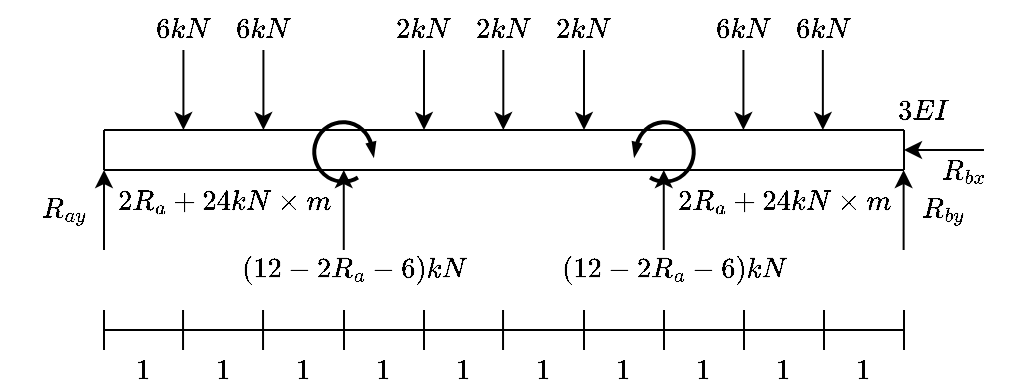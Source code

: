 <mxfile version="15.5.2" type="device"><diagram id="s767PioBllFckC6U_0Ss" name="Page-1"><mxGraphModel dx="813" dy="414" grid="1" gridSize="10" guides="1" tooltips="1" connect="1" arrows="1" fold="1" page="1" pageScale="1" pageWidth="850" pageHeight="1100" math="1" shadow="0"><root><mxCell id="0"/><mxCell id="1" parent="0"/><mxCell id="yg9ri_Nfl8YxJD5GNoQ9-2" value="" style="endArrow=classic;html=1;" parent="1" edge="1"><mxGeometry width="50" height="50" relative="1" as="geometry"><mxPoint x="200" y="370" as="sourcePoint"/><mxPoint x="200" y="330" as="targetPoint"/></mxGeometry></mxCell><mxCell id="yg9ri_Nfl8YxJD5GNoQ9-3" value="" style="endArrow=classic;html=1;" parent="1" edge="1"><mxGeometry width="50" height="50" relative="1" as="geometry"><mxPoint x="640" y="320" as="sourcePoint"/><mxPoint x="600" y="320" as="targetPoint"/></mxGeometry></mxCell><mxCell id="yg9ri_Nfl8YxJD5GNoQ9-4" value="&lt;div&gt;$$R_{ay}$$&lt;/div&gt;" style="text;html=1;strokeColor=none;fillColor=none;align=center;verticalAlign=middle;whiteSpace=wrap;rounded=0;" parent="1" vertex="1"><mxGeometry x="160" y="340" width="40" height="20" as="geometry"/></mxCell><mxCell id="yg9ri_Nfl8YxJD5GNoQ9-5" value="&lt;div&gt;$$R_{bx}$$&lt;/div&gt;" style="text;html=1;strokeColor=none;fillColor=none;align=center;verticalAlign=middle;whiteSpace=wrap;rounded=0;" parent="1" vertex="1"><mxGeometry x="610" y="320" width="40" height="20" as="geometry"/></mxCell><mxCell id="yg9ri_Nfl8YxJD5GNoQ9-6" value="" style="endArrow=classic;html=1;" parent="1" edge="1"><mxGeometry width="50" height="50" relative="1" as="geometry"><mxPoint x="599.81" y="370" as="sourcePoint"/><mxPoint x="599.81" y="330" as="targetPoint"/></mxGeometry></mxCell><mxCell id="yg9ri_Nfl8YxJD5GNoQ9-7" value="&lt;div&gt;$$R_{by}$$&lt;/div&gt;" style="text;html=1;strokeColor=none;fillColor=none;align=center;verticalAlign=middle;whiteSpace=wrap;rounded=0;" parent="1" vertex="1"><mxGeometry x="600" y="340" width="40" height="20" as="geometry"/></mxCell><mxCell id="yg9ri_Nfl8YxJD5GNoQ9-8" value="" style="group" parent="1" vertex="1" connectable="0"><mxGeometry x="200" y="400" width="400" height="40" as="geometry"/></mxCell><mxCell id="yg9ri_Nfl8YxJD5GNoQ9-9" value="" style="endArrow=none;html=1;" parent="yg9ri_Nfl8YxJD5GNoQ9-8" edge="1"><mxGeometry width="50" height="50" relative="1" as="geometry"><mxPoint y="10" as="sourcePoint"/><mxPoint x="400" y="10" as="targetPoint"/></mxGeometry></mxCell><mxCell id="yg9ri_Nfl8YxJD5GNoQ9-10" value="" style="endArrow=none;html=1;" parent="yg9ri_Nfl8YxJD5GNoQ9-8" edge="1"><mxGeometry width="50" height="50" relative="1" as="geometry"><mxPoint y="20" as="sourcePoint"/><mxPoint as="targetPoint"/></mxGeometry></mxCell><mxCell id="yg9ri_Nfl8YxJD5GNoQ9-11" value="" style="endArrow=none;html=1;" parent="yg9ri_Nfl8YxJD5GNoQ9-8" edge="1"><mxGeometry width="50" height="50" relative="1" as="geometry"><mxPoint x="39.52" y="20" as="sourcePoint"/><mxPoint x="39.52" as="targetPoint"/></mxGeometry></mxCell><mxCell id="yg9ri_Nfl8YxJD5GNoQ9-12" value="" style="endArrow=none;html=1;" parent="yg9ri_Nfl8YxJD5GNoQ9-8" edge="1"><mxGeometry width="50" height="50" relative="1" as="geometry"><mxPoint x="79.52" y="20" as="sourcePoint"/><mxPoint x="79.52" as="targetPoint"/></mxGeometry></mxCell><mxCell id="yg9ri_Nfl8YxJD5GNoQ9-13" value="" style="endArrow=none;html=1;" parent="yg9ri_Nfl8YxJD5GNoQ9-8" edge="1"><mxGeometry width="50" height="50" relative="1" as="geometry"><mxPoint x="120" y="20" as="sourcePoint"/><mxPoint x="120" as="targetPoint"/></mxGeometry></mxCell><mxCell id="yg9ri_Nfl8YxJD5GNoQ9-14" value="" style="endArrow=none;html=1;" parent="yg9ri_Nfl8YxJD5GNoQ9-8" edge="1"><mxGeometry width="50" height="50" relative="1" as="geometry"><mxPoint x="160" y="20" as="sourcePoint"/><mxPoint x="160" as="targetPoint"/></mxGeometry></mxCell><mxCell id="yg9ri_Nfl8YxJD5GNoQ9-15" value="" style="endArrow=none;html=1;" parent="yg9ri_Nfl8YxJD5GNoQ9-8" edge="1"><mxGeometry width="50" height="50" relative="1" as="geometry"><mxPoint x="199.52" y="20" as="sourcePoint"/><mxPoint x="199.52" as="targetPoint"/></mxGeometry></mxCell><mxCell id="yg9ri_Nfl8YxJD5GNoQ9-16" value="" style="endArrow=none;html=1;" parent="yg9ri_Nfl8YxJD5GNoQ9-8" edge="1"><mxGeometry width="50" height="50" relative="1" as="geometry"><mxPoint x="240" y="20" as="sourcePoint"/><mxPoint x="240" as="targetPoint"/></mxGeometry></mxCell><mxCell id="yg9ri_Nfl8YxJD5GNoQ9-17" value="" style="endArrow=none;html=1;" parent="yg9ri_Nfl8YxJD5GNoQ9-8" edge="1"><mxGeometry width="50" height="50" relative="1" as="geometry"><mxPoint x="280" y="20" as="sourcePoint"/><mxPoint x="280" as="targetPoint"/></mxGeometry></mxCell><mxCell id="yg9ri_Nfl8YxJD5GNoQ9-18" value="" style="endArrow=none;html=1;" parent="yg9ri_Nfl8YxJD5GNoQ9-8" edge="1"><mxGeometry width="50" height="50" relative="1" as="geometry"><mxPoint x="320" y="20" as="sourcePoint"/><mxPoint x="320" as="targetPoint"/></mxGeometry></mxCell><mxCell id="yg9ri_Nfl8YxJD5GNoQ9-19" value="" style="endArrow=none;html=1;" parent="yg9ri_Nfl8YxJD5GNoQ9-8" edge="1"><mxGeometry width="50" height="50" relative="1" as="geometry"><mxPoint x="360" y="20" as="sourcePoint"/><mxPoint x="360" as="targetPoint"/></mxGeometry></mxCell><mxCell id="yg9ri_Nfl8YxJD5GNoQ9-20" value="" style="endArrow=none;html=1;" parent="yg9ri_Nfl8YxJD5GNoQ9-8" edge="1"><mxGeometry width="50" height="50" relative="1" as="geometry"><mxPoint x="400" y="20" as="sourcePoint"/><mxPoint x="400" as="targetPoint"/></mxGeometry></mxCell><mxCell id="yg9ri_Nfl8YxJD5GNoQ9-21" value="$$1$$" style="text;html=1;strokeColor=none;fillColor=none;align=center;verticalAlign=middle;whiteSpace=wrap;rounded=0;" parent="yg9ri_Nfl8YxJD5GNoQ9-8" vertex="1"><mxGeometry y="20" width="40" height="20" as="geometry"/></mxCell><mxCell id="yg9ri_Nfl8YxJD5GNoQ9-22" value="$$1$$" style="text;html=1;strokeColor=none;fillColor=none;align=center;verticalAlign=middle;whiteSpace=wrap;rounded=0;" parent="yg9ri_Nfl8YxJD5GNoQ9-8" vertex="1"><mxGeometry x="40" y="20" width="40" height="20" as="geometry"/></mxCell><mxCell id="yg9ri_Nfl8YxJD5GNoQ9-23" value="$$1$$" style="text;html=1;strokeColor=none;fillColor=none;align=center;verticalAlign=middle;whiteSpace=wrap;rounded=0;" parent="yg9ri_Nfl8YxJD5GNoQ9-8" vertex="1"><mxGeometry x="80" y="20" width="40" height="20" as="geometry"/></mxCell><mxCell id="yg9ri_Nfl8YxJD5GNoQ9-24" value="$$1$$" style="text;html=1;strokeColor=none;fillColor=none;align=center;verticalAlign=middle;whiteSpace=wrap;rounded=0;" parent="yg9ri_Nfl8YxJD5GNoQ9-8" vertex="1"><mxGeometry x="120" y="20" width="40" height="20" as="geometry"/></mxCell><mxCell id="yg9ri_Nfl8YxJD5GNoQ9-25" value="$$1$$" style="text;html=1;strokeColor=none;fillColor=none;align=center;verticalAlign=middle;whiteSpace=wrap;rounded=0;" parent="yg9ri_Nfl8YxJD5GNoQ9-8" vertex="1"><mxGeometry x="160" y="20" width="40" height="20" as="geometry"/></mxCell><mxCell id="yg9ri_Nfl8YxJD5GNoQ9-26" value="$$1$$" style="text;html=1;strokeColor=none;fillColor=none;align=center;verticalAlign=middle;whiteSpace=wrap;rounded=0;" parent="yg9ri_Nfl8YxJD5GNoQ9-8" vertex="1"><mxGeometry x="200" y="20" width="40" height="20" as="geometry"/></mxCell><mxCell id="yg9ri_Nfl8YxJD5GNoQ9-27" value="$$1$$" style="text;html=1;strokeColor=none;fillColor=none;align=center;verticalAlign=middle;whiteSpace=wrap;rounded=0;" parent="yg9ri_Nfl8YxJD5GNoQ9-8" vertex="1"><mxGeometry x="240" y="20" width="40" height="20" as="geometry"/></mxCell><mxCell id="yg9ri_Nfl8YxJD5GNoQ9-28" value="$$1$$" style="text;html=1;strokeColor=none;fillColor=none;align=center;verticalAlign=middle;whiteSpace=wrap;rounded=0;" parent="yg9ri_Nfl8YxJD5GNoQ9-8" vertex="1"><mxGeometry x="280" y="20" width="40" height="20" as="geometry"/></mxCell><mxCell id="yg9ri_Nfl8YxJD5GNoQ9-29" value="$$1$$" style="text;html=1;strokeColor=none;fillColor=none;align=center;verticalAlign=middle;whiteSpace=wrap;rounded=0;" parent="yg9ri_Nfl8YxJD5GNoQ9-8" vertex="1"><mxGeometry x="320" y="20" width="40" height="20" as="geometry"/></mxCell><mxCell id="yg9ri_Nfl8YxJD5GNoQ9-30" value="$$1$$" style="text;html=1;strokeColor=none;fillColor=none;align=center;verticalAlign=middle;whiteSpace=wrap;rounded=0;" parent="yg9ri_Nfl8YxJD5GNoQ9-8" vertex="1"><mxGeometry x="360" y="20" width="40" height="20" as="geometry"/></mxCell><mxCell id="yg9ri_Nfl8YxJD5GNoQ9-38" value="" style="endArrow=none;html=1;" parent="1" edge="1"><mxGeometry width="50" height="50" relative="1" as="geometry"><mxPoint x="200" y="310" as="sourcePoint"/><mxPoint x="600" y="310" as="targetPoint"/></mxGeometry></mxCell><mxCell id="yg9ri_Nfl8YxJD5GNoQ9-40" value="" style="endArrow=none;html=1;" parent="1" edge="1"><mxGeometry width="50" height="50" relative="1" as="geometry"><mxPoint x="240" y="270" as="sourcePoint"/><mxPoint x="240" y="270" as="targetPoint"/></mxGeometry></mxCell><mxCell id="yg9ri_Nfl8YxJD5GNoQ9-49" value="$$3EI$$" style="text;html=1;strokeColor=none;fillColor=none;align=center;verticalAlign=middle;whiteSpace=wrap;rounded=0;" parent="1" vertex="1"><mxGeometry x="590" y="290" width="40" height="20" as="geometry"/></mxCell><mxCell id="yg9ri_Nfl8YxJD5GNoQ9-51" value="" style="endArrow=none;html=1;" parent="1" edge="1"><mxGeometry width="50" height="50" relative="1" as="geometry"><mxPoint x="200" y="330" as="sourcePoint"/><mxPoint x="600" y="330" as="targetPoint"/></mxGeometry></mxCell><mxCell id="yg9ri_Nfl8YxJD5GNoQ9-52" value="" style="endArrow=classic;html=1;" parent="1" edge="1"><mxGeometry width="50" height="50" relative="1" as="geometry"><mxPoint x="239.71" y="270" as="sourcePoint"/><mxPoint x="239.71" y="310" as="targetPoint"/></mxGeometry></mxCell><mxCell id="yg9ri_Nfl8YxJD5GNoQ9-53" value="" style="endArrow=classic;html=1;" parent="1" edge="1"><mxGeometry width="50" height="50" relative="1" as="geometry"><mxPoint x="279.71" y="270" as="sourcePoint"/><mxPoint x="279.71" y="310" as="targetPoint"/></mxGeometry></mxCell><mxCell id="yg9ri_Nfl8YxJD5GNoQ9-54" value="" style="endArrow=classic;html=1;" parent="1" edge="1"><mxGeometry width="50" height="50" relative="1" as="geometry"><mxPoint x="319.88" y="370" as="sourcePoint"/><mxPoint x="319.88" y="330" as="targetPoint"/></mxGeometry></mxCell><mxCell id="yg9ri_Nfl8YxJD5GNoQ9-55" value="" style="endArrow=classic;html=1;" parent="1" edge="1"><mxGeometry width="50" height="50" relative="1" as="geometry"><mxPoint x="360" y="270" as="sourcePoint"/><mxPoint x="360" y="310" as="targetPoint"/></mxGeometry></mxCell><mxCell id="yg9ri_Nfl8YxJD5GNoQ9-56" value="" style="endArrow=classic;html=1;" parent="1" edge="1"><mxGeometry width="50" height="50" relative="1" as="geometry"><mxPoint x="399.66" y="270" as="sourcePoint"/><mxPoint x="399.66" y="310" as="targetPoint"/></mxGeometry></mxCell><mxCell id="yg9ri_Nfl8YxJD5GNoQ9-58" value="" style="endArrow=classic;html=1;" parent="1" edge="1"><mxGeometry width="50" height="50" relative="1" as="geometry"><mxPoint x="440" y="270" as="sourcePoint"/><mxPoint x="440" y="310" as="targetPoint"/></mxGeometry></mxCell><mxCell id="yg9ri_Nfl8YxJD5GNoQ9-59" value="" style="endArrow=classic;html=1;" parent="1" edge="1"><mxGeometry width="50" height="50" relative="1" as="geometry"><mxPoint x="559.43" y="270" as="sourcePoint"/><mxPoint x="559.43" y="310" as="targetPoint"/></mxGeometry></mxCell><mxCell id="yg9ri_Nfl8YxJD5GNoQ9-61" value="&lt;div&gt;$$6 kN$$&lt;/div&gt;" style="text;html=1;strokeColor=none;fillColor=none;align=center;verticalAlign=middle;whiteSpace=wrap;rounded=0;" parent="1" vertex="1"><mxGeometry x="220" y="250" width="40" height="20" as="geometry"/></mxCell><mxCell id="yg9ri_Nfl8YxJD5GNoQ9-62" value="&lt;div&gt;$$6 kN$$&lt;/div&gt;" style="text;html=1;strokeColor=none;fillColor=none;align=center;verticalAlign=middle;whiteSpace=wrap;rounded=0;" parent="1" vertex="1"><mxGeometry x="260" y="250" width="40" height="20" as="geometry"/></mxCell><mxCell id="yg9ri_Nfl8YxJD5GNoQ9-63" value="&lt;div&gt;$$(12-2R_a -6) kN$$&lt;/div&gt;" style="text;html=1;strokeColor=none;fillColor=none;align=center;verticalAlign=middle;whiteSpace=wrap;rounded=0;" parent="1" vertex="1"><mxGeometry x="305" y="370" width="40" height="20" as="geometry"/></mxCell><mxCell id="yg9ri_Nfl8YxJD5GNoQ9-64" value="&lt;div&gt;$$2 kN$$&lt;/div&gt;" style="text;html=1;strokeColor=none;fillColor=none;align=center;verticalAlign=middle;whiteSpace=wrap;rounded=0;" parent="1" vertex="1"><mxGeometry x="340" y="250" width="40" height="20" as="geometry"/></mxCell><mxCell id="yg9ri_Nfl8YxJD5GNoQ9-65" value="&lt;div&gt;$$2 kN$$&lt;/div&gt;" style="text;html=1;strokeColor=none;fillColor=none;align=center;verticalAlign=middle;whiteSpace=wrap;rounded=0;" parent="1" vertex="1"><mxGeometry x="380" y="250" width="40" height="20" as="geometry"/></mxCell><mxCell id="yg9ri_Nfl8YxJD5GNoQ9-66" value="&lt;div&gt;$$2 kN$$&lt;/div&gt;" style="text;html=1;strokeColor=none;fillColor=none;align=center;verticalAlign=middle;whiteSpace=wrap;rounded=0;" parent="1" vertex="1"><mxGeometry x="420" y="250" width="40" height="20" as="geometry"/></mxCell><mxCell id="yg9ri_Nfl8YxJD5GNoQ9-68" value="&lt;div&gt;$$6 kN$$&lt;/div&gt;" style="text;html=1;strokeColor=none;fillColor=none;align=center;verticalAlign=middle;whiteSpace=wrap;rounded=0;" parent="1" vertex="1"><mxGeometry x="500" y="250" width="40" height="20" as="geometry"/></mxCell><mxCell id="yg9ri_Nfl8YxJD5GNoQ9-69" value="&lt;div&gt;$$6 kN$$&lt;/div&gt;" style="text;html=1;strokeColor=none;fillColor=none;align=center;verticalAlign=middle;whiteSpace=wrap;rounded=0;" parent="1" vertex="1"><mxGeometry x="540" y="250" width="40" height="20" as="geometry"/></mxCell><mxCell id="1ioZIFmbD-BWyDw72bax-2" value="" style="endArrow=none;html=1;startSize=14;endSize=14;sourcePerimeterSpacing=8;targetPerimeterSpacing=8;" parent="1" edge="1"><mxGeometry width="50" height="50" relative="1" as="geometry"><mxPoint x="200" y="330" as="sourcePoint"/><mxPoint x="200" y="310" as="targetPoint"/></mxGeometry></mxCell><mxCell id="1ioZIFmbD-BWyDw72bax-3" value="" style="endArrow=none;html=1;startSize=14;endSize=14;sourcePerimeterSpacing=8;targetPerimeterSpacing=8;" parent="1" edge="1"><mxGeometry width="50" height="50" relative="1" as="geometry"><mxPoint x="600" y="330" as="sourcePoint"/><mxPoint x="600" y="310" as="targetPoint"/></mxGeometry></mxCell><mxCell id="1ioZIFmbD-BWyDw72bax-5" value="" style="endArrow=classic;html=1;" parent="1" edge="1"><mxGeometry width="50" height="50" relative="1" as="geometry"><mxPoint x="519.71" y="270" as="sourcePoint"/><mxPoint x="519.71" y="310" as="targetPoint"/></mxGeometry></mxCell><mxCell id="1ioZIFmbD-BWyDw72bax-6" value="" style="verticalLabelPosition=bottom;html=1;verticalAlign=top;strokeWidth=2;shape=mxgraph.lean_mapping.physical_pull;pointerEvents=1;sketch=0;rotation=-180;flipH=1;" parent="1" vertex="1"><mxGeometry x="305" y="306" width="30" height="30" as="geometry"/></mxCell><mxCell id="1ioZIFmbD-BWyDw72bax-7" value="" style="verticalLabelPosition=bottom;html=1;verticalAlign=top;strokeWidth=2;shape=mxgraph.lean_mapping.physical_pull;pointerEvents=1;sketch=0;rotation=-180;flipH=0;" parent="1" vertex="1"><mxGeometry x="465" y="306" width="30" height="30" as="geometry"/></mxCell><mxCell id="1ioZIFmbD-BWyDw72bax-8" value="&lt;div&gt;$$2R_a + 24 kN\times m$$&lt;/div&gt;" style="text;html=1;strokeColor=none;fillColor=none;align=center;verticalAlign=middle;whiteSpace=wrap;rounded=0;" parent="1" vertex="1"><mxGeometry x="240" y="336" width="40" height="20" as="geometry"/></mxCell><mxCell id="ime6N9OJwTYTf1erRpyI-1" value="" style="endArrow=classic;html=1;" edge="1" parent="1"><mxGeometry width="50" height="50" relative="1" as="geometry"><mxPoint x="479.88" y="370" as="sourcePoint"/><mxPoint x="479.88" y="330" as="targetPoint"/></mxGeometry></mxCell><mxCell id="ime6N9OJwTYTf1erRpyI-2" value="&lt;div&gt;$$(12-2R_a -6) kN$$&lt;/div&gt;" style="text;html=1;strokeColor=none;fillColor=none;align=center;verticalAlign=middle;whiteSpace=wrap;rounded=0;" vertex="1" parent="1"><mxGeometry x="465" y="370" width="40" height="20" as="geometry"/></mxCell><mxCell id="ime6N9OJwTYTf1erRpyI-3" value="&lt;div&gt;$$2R_a + 24 kN\times m$$&lt;/div&gt;" style="text;html=1;strokeColor=none;fillColor=none;align=center;verticalAlign=middle;whiteSpace=wrap;rounded=0;" vertex="1" parent="1"><mxGeometry x="520" y="336" width="40" height="20" as="geometry"/></mxCell></root></mxGraphModel></diagram></mxfile>